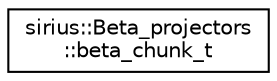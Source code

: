 digraph "Graphical Class Hierarchy"
{
 // INTERACTIVE_SVG=YES
  edge [fontname="Helvetica",fontsize="10",labelfontname="Helvetica",labelfontsize="10"];
  node [fontname="Helvetica",fontsize="10",shape=record];
  rankdir="LR";
  Node1 [label="sirius::Beta_projectors\l::beta_chunk_t",height=0.2,width=0.4,color="black", fillcolor="white", style="filled",URL="$structsirius_1_1_beta__projectors_1_1beta__chunk__t.html"];
}
